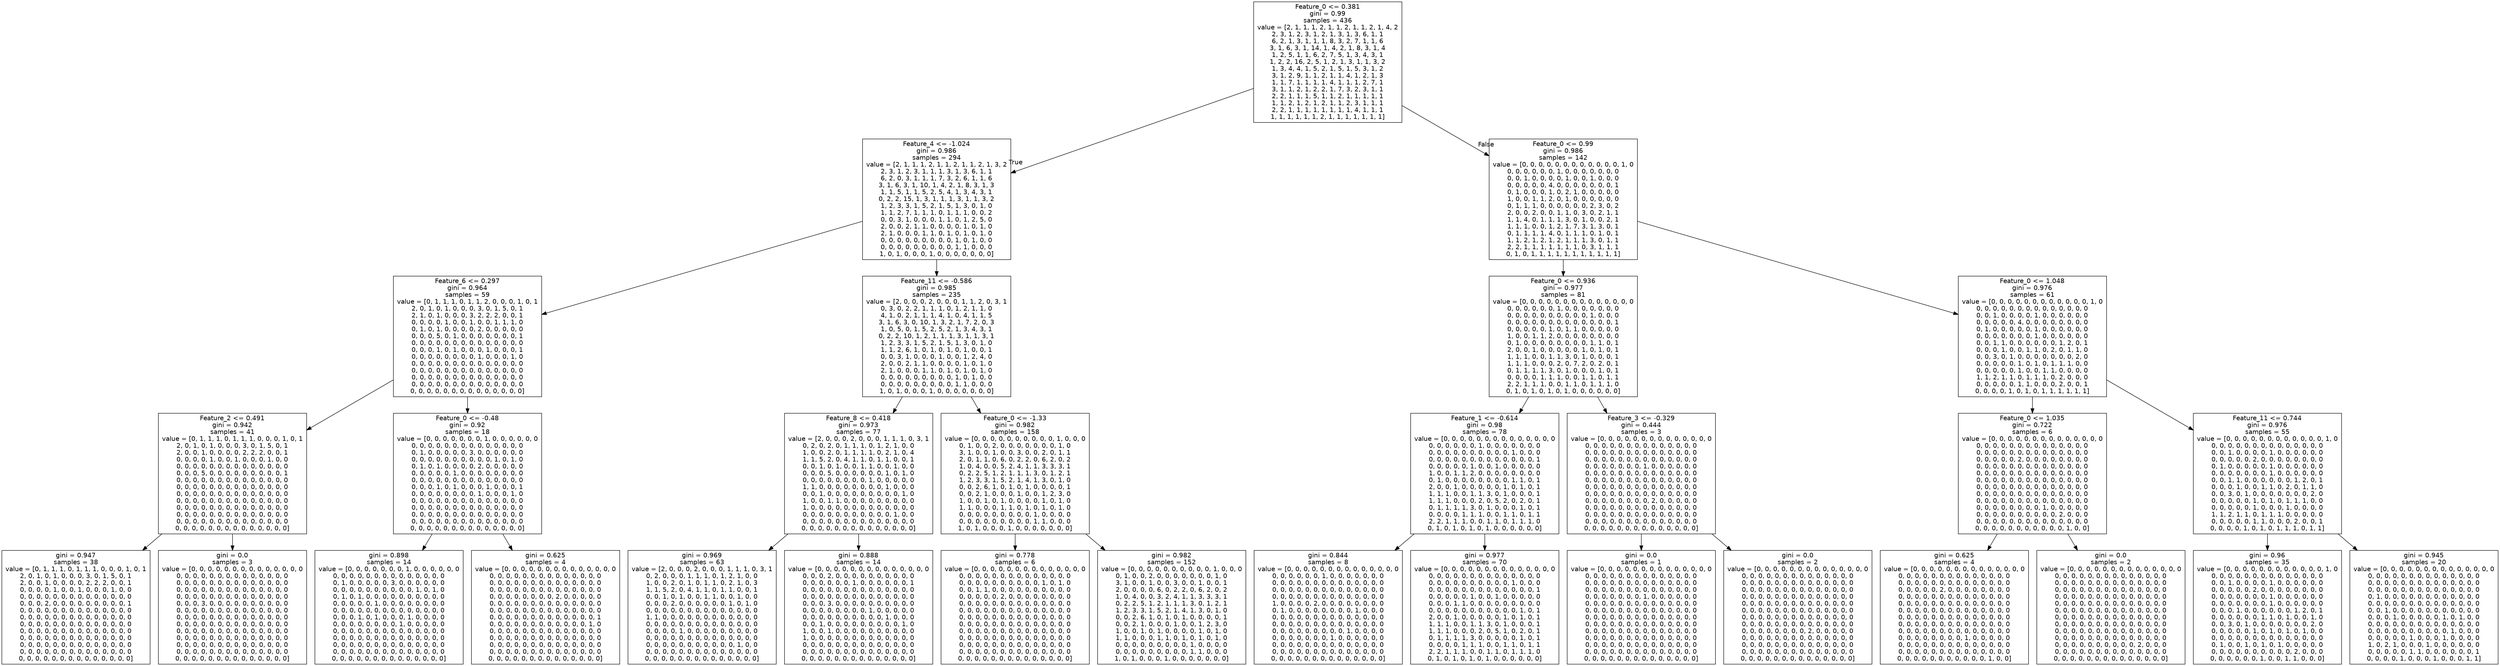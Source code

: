 digraph Tree {
node [shape=box, fontname="helvetica"] ;
edge [fontname="helvetica"] ;
0 [label="Feature_0 <= 0.381\ngini = 0.99\nsamples = 436\nvalue = [2, 1, 1, 1, 2, 1, 1, 2, 1, 1, 2, 1, 4, 2\n2, 3, 1, 2, 3, 1, 2, 1, 3, 1, 3, 6, 1, 1\n6, 2, 1, 3, 1, 1, 1, 8, 3, 2, 7, 1, 1, 6\n3, 1, 6, 3, 1, 14, 1, 4, 2, 1, 8, 3, 1, 4\n1, 2, 5, 1, 1, 6, 2, 7, 5, 1, 3, 4, 3, 1\n1, 2, 2, 16, 2, 5, 1, 2, 1, 3, 1, 1, 3, 2\n1, 3, 4, 4, 1, 5, 2, 1, 5, 1, 5, 3, 1, 2\n3, 1, 2, 9, 1, 1, 2, 1, 1, 4, 1, 2, 1, 3\n1, 1, 7, 1, 1, 1, 1, 4, 1, 1, 1, 2, 7, 1\n3, 1, 1, 2, 1, 2, 2, 1, 7, 3, 2, 3, 1, 1\n2, 2, 1, 1, 1, 5, 1, 1, 2, 1, 1, 1, 1, 1\n1, 1, 2, 1, 2, 1, 2, 1, 1, 2, 3, 1, 1, 1\n2, 2, 1, 1, 1, 1, 1, 1, 1, 1, 4, 1, 1, 1\n1, 1, 1, 1, 1, 1, 2, 1, 1, 1, 1, 1, 1, 1]"] ;
1 [label="Feature_4 <= -1.024\ngini = 0.986\nsamples = 294\nvalue = [2, 1, 1, 1, 2, 1, 1, 2, 1, 1, 2, 1, 3, 2\n2, 3, 1, 2, 3, 1, 1, 1, 3, 1, 3, 6, 1, 1\n6, 2, 0, 3, 1, 1, 1, 7, 3, 2, 6, 1, 1, 6\n3, 1, 6, 3, 1, 10, 1, 4, 2, 1, 8, 3, 1, 3\n1, 1, 5, 1, 1, 5, 2, 5, 4, 1, 3, 4, 3, 1\n0, 2, 2, 15, 1, 3, 1, 1, 1, 3, 1, 1, 3, 2\n1, 2, 3, 3, 1, 5, 2, 1, 5, 1, 3, 0, 1, 0\n1, 1, 2, 7, 1, 1, 1, 0, 1, 1, 1, 0, 0, 2\n0, 0, 3, 1, 0, 0, 0, 1, 1, 0, 1, 2, 5, 0\n2, 0, 0, 2, 1, 1, 0, 0, 0, 0, 1, 0, 1, 0\n2, 1, 0, 0, 0, 1, 1, 0, 1, 0, 1, 0, 1, 0\n0, 0, 0, 0, 0, 0, 0, 0, 0, 1, 0, 1, 0, 0\n0, 0, 0, 0, 0, 0, 0, 0, 0, 1, 1, 0, 0, 0\n1, 0, 1, 0, 0, 0, 1, 0, 0, 0, 0, 0, 0, 0]"] ;
0 -> 1 [labeldistance=2.5, labelangle=45, headlabel="True"] ;
2 [label="Feature_6 <= 0.297\ngini = 0.964\nsamples = 59\nvalue = [0, 1, 1, 1, 0, 1, 1, 2, 0, 0, 0, 1, 0, 1\n2, 0, 1, 0, 1, 0, 0, 0, 3, 0, 1, 5, 0, 1\n2, 1, 0, 1, 0, 0, 0, 3, 2, 2, 2, 0, 0, 1\n0, 0, 0, 0, 1, 0, 0, 1, 0, 0, 1, 1, 1, 0\n0, 1, 0, 1, 0, 0, 0, 0, 2, 0, 0, 0, 0, 0\n0, 0, 0, 5, 0, 1, 0, 0, 0, 0, 0, 0, 0, 1\n0, 0, 0, 0, 0, 0, 0, 0, 0, 0, 0, 0, 0, 0\n0, 0, 0, 1, 0, 1, 0, 0, 0, 1, 0, 0, 0, 1\n0, 0, 0, 0, 0, 0, 0, 0, 1, 0, 0, 0, 1, 0\n0, 0, 0, 0, 0, 0, 0, 0, 0, 0, 0, 0, 0, 0\n0, 0, 0, 0, 0, 0, 0, 0, 0, 0, 0, 0, 0, 0\n0, 0, 0, 0, 0, 0, 0, 0, 0, 0, 0, 0, 0, 0\n0, 0, 0, 0, 0, 0, 0, 0, 0, 0, 0, 0, 0, 0\n0, 0, 0, 0, 0, 0, 0, 0, 0, 0, 0, 0, 0, 0]"] ;
1 -> 2 ;
3 [label="Feature_2 <= 0.491\ngini = 0.942\nsamples = 41\nvalue = [0, 1, 1, 1, 0, 1, 1, 1, 0, 0, 0, 1, 0, 1\n2, 0, 1, 0, 1, 0, 0, 0, 3, 0, 1, 5, 0, 1\n2, 0, 0, 1, 0, 0, 0, 0, 2, 2, 2, 0, 0, 1\n0, 0, 0, 0, 1, 0, 0, 1, 0, 0, 0, 1, 0, 0\n0, 0, 0, 0, 0, 0, 0, 0, 0, 0, 0, 0, 0, 0\n0, 0, 0, 5, 0, 0, 0, 0, 0, 0, 0, 0, 0, 1\n0, 0, 0, 0, 0, 0, 0, 0, 0, 0, 0, 0, 0, 0\n0, 0, 0, 0, 0, 0, 0, 0, 0, 0, 0, 0, 0, 0\n0, 0, 0, 0, 0, 0, 0, 0, 0, 0, 0, 0, 0, 0\n0, 0, 0, 0, 0, 0, 0, 0, 0, 0, 0, 0, 0, 0\n0, 0, 0, 0, 0, 0, 0, 0, 0, 0, 0, 0, 0, 0\n0, 0, 0, 0, 0, 0, 0, 0, 0, 0, 0, 0, 0, 0\n0, 0, 0, 0, 0, 0, 0, 0, 0, 0, 0, 0, 0, 0\n0, 0, 0, 0, 0, 0, 0, 0, 0, 0, 0, 0, 0, 0]"] ;
2 -> 3 ;
4 [label="gini = 0.947\nsamples = 38\nvalue = [0, 1, 1, 1, 0, 1, 1, 1, 0, 0, 0, 1, 0, 1\n2, 0, 1, 0, 1, 0, 0, 0, 3, 0, 1, 5, 0, 1\n2, 0, 0, 1, 0, 0, 0, 0, 2, 2, 2, 0, 0, 1\n0, 0, 0, 0, 1, 0, 0, 1, 0, 0, 0, 1, 0, 0\n0, 0, 0, 0, 0, 0, 0, 0, 0, 0, 0, 0, 0, 0\n0, 0, 0, 2, 0, 0, 0, 0, 0, 0, 0, 0, 0, 1\n0, 0, 0, 0, 0, 0, 0, 0, 0, 0, 0, 0, 0, 0\n0, 0, 0, 0, 0, 0, 0, 0, 0, 0, 0, 0, 0, 0\n0, 0, 0, 0, 0, 0, 0, 0, 0, 0, 0, 0, 0, 0\n0, 0, 0, 0, 0, 0, 0, 0, 0, 0, 0, 0, 0, 0\n0, 0, 0, 0, 0, 0, 0, 0, 0, 0, 0, 0, 0, 0\n0, 0, 0, 0, 0, 0, 0, 0, 0, 0, 0, 0, 0, 0\n0, 0, 0, 0, 0, 0, 0, 0, 0, 0, 0, 0, 0, 0\n0, 0, 0, 0, 0, 0, 0, 0, 0, 0, 0, 0, 0, 0]"] ;
3 -> 4 ;
5 [label="gini = 0.0\nsamples = 3\nvalue = [0, 0, 0, 0, 0, 0, 0, 0, 0, 0, 0, 0, 0, 0\n0, 0, 0, 0, 0, 0, 0, 0, 0, 0, 0, 0, 0, 0\n0, 0, 0, 0, 0, 0, 0, 0, 0, 0, 0, 0, 0, 0\n0, 0, 0, 0, 0, 0, 0, 0, 0, 0, 0, 0, 0, 0\n0, 0, 0, 0, 0, 0, 0, 0, 0, 0, 0, 0, 0, 0\n0, 0, 0, 3, 0, 0, 0, 0, 0, 0, 0, 0, 0, 0\n0, 0, 0, 0, 0, 0, 0, 0, 0, 0, 0, 0, 0, 0\n0, 0, 0, 0, 0, 0, 0, 0, 0, 0, 0, 0, 0, 0\n0, 0, 0, 0, 0, 0, 0, 0, 0, 0, 0, 0, 0, 0\n0, 0, 0, 0, 0, 0, 0, 0, 0, 0, 0, 0, 0, 0\n0, 0, 0, 0, 0, 0, 0, 0, 0, 0, 0, 0, 0, 0\n0, 0, 0, 0, 0, 0, 0, 0, 0, 0, 0, 0, 0, 0\n0, 0, 0, 0, 0, 0, 0, 0, 0, 0, 0, 0, 0, 0\n0, 0, 0, 0, 0, 0, 0, 0, 0, 0, 0, 0, 0, 0]"] ;
3 -> 5 ;
6 [label="Feature_0 <= -0.48\ngini = 0.92\nsamples = 18\nvalue = [0, 0, 0, 0, 0, 0, 0, 1, 0, 0, 0, 0, 0, 0\n0, 0, 0, 0, 0, 0, 0, 0, 0, 0, 0, 0, 0, 0\n0, 1, 0, 0, 0, 0, 0, 3, 0, 0, 0, 0, 0, 0\n0, 0, 0, 0, 0, 0, 0, 0, 0, 0, 1, 0, 1, 0\n0, 1, 0, 1, 0, 0, 0, 0, 2, 0, 0, 0, 0, 0\n0, 0, 0, 0, 0, 1, 0, 0, 0, 0, 0, 0, 0, 0\n0, 0, 0, 0, 0, 0, 0, 0, 0, 0, 0, 0, 0, 0\n0, 0, 0, 1, 0, 1, 0, 0, 0, 1, 0, 0, 0, 1\n0, 0, 0, 0, 0, 0, 0, 0, 1, 0, 0, 0, 1, 0\n0, 0, 0, 0, 0, 0, 0, 0, 0, 0, 0, 0, 0, 0\n0, 0, 0, 0, 0, 0, 0, 0, 0, 0, 0, 0, 0, 0\n0, 0, 0, 0, 0, 0, 0, 0, 0, 0, 0, 0, 0, 0\n0, 0, 0, 0, 0, 0, 0, 0, 0, 0, 0, 0, 0, 0\n0, 0, 0, 0, 0, 0, 0, 0, 0, 0, 0, 0, 0, 0]"] ;
2 -> 6 ;
7 [label="gini = 0.898\nsamples = 14\nvalue = [0, 0, 0, 0, 0, 0, 0, 1, 0, 0, 0, 0, 0, 0\n0, 0, 0, 0, 0, 0, 0, 0, 0, 0, 0, 0, 0, 0\n0, 1, 0, 0, 0, 0, 0, 3, 0, 0, 0, 0, 0, 0\n0, 0, 0, 0, 0, 0, 0, 0, 0, 0, 1, 0, 1, 0\n0, 1, 0, 1, 0, 0, 0, 0, 0, 0, 0, 0, 0, 0\n0, 0, 0, 0, 0, 1, 0, 0, 0, 0, 0, 0, 0, 0\n0, 0, 0, 0, 0, 0, 0, 0, 0, 0, 0, 0, 0, 0\n0, 0, 0, 1, 0, 1, 0, 0, 0, 1, 0, 0, 0, 0\n0, 0, 0, 0, 0, 0, 0, 0, 1, 0, 0, 0, 0, 0\n0, 0, 0, 0, 0, 0, 0, 0, 0, 0, 0, 0, 0, 0\n0, 0, 0, 0, 0, 0, 0, 0, 0, 0, 0, 0, 0, 0\n0, 0, 0, 0, 0, 0, 0, 0, 0, 0, 0, 0, 0, 0\n0, 0, 0, 0, 0, 0, 0, 0, 0, 0, 0, 0, 0, 0\n0, 0, 0, 0, 0, 0, 0, 0, 0, 0, 0, 0, 0, 0]"] ;
6 -> 7 ;
8 [label="gini = 0.625\nsamples = 4\nvalue = [0, 0, 0, 0, 0, 0, 0, 0, 0, 0, 0, 0, 0, 0\n0, 0, 0, 0, 0, 0, 0, 0, 0, 0, 0, 0, 0, 0\n0, 0, 0, 0, 0, 0, 0, 0, 0, 0, 0, 0, 0, 0\n0, 0, 0, 0, 0, 0, 0, 0, 0, 0, 0, 0, 0, 0\n0, 0, 0, 0, 0, 0, 0, 0, 2, 0, 0, 0, 0, 0\n0, 0, 0, 0, 0, 0, 0, 0, 0, 0, 0, 0, 0, 0\n0, 0, 0, 0, 0, 0, 0, 0, 0, 0, 0, 0, 0, 0\n0, 0, 0, 0, 0, 0, 0, 0, 0, 0, 0, 0, 0, 1\n0, 0, 0, 0, 0, 0, 0, 0, 0, 0, 0, 0, 1, 0\n0, 0, 0, 0, 0, 0, 0, 0, 0, 0, 0, 0, 0, 0\n0, 0, 0, 0, 0, 0, 0, 0, 0, 0, 0, 0, 0, 0\n0, 0, 0, 0, 0, 0, 0, 0, 0, 0, 0, 0, 0, 0\n0, 0, 0, 0, 0, 0, 0, 0, 0, 0, 0, 0, 0, 0\n0, 0, 0, 0, 0, 0, 0, 0, 0, 0, 0, 0, 0, 0]"] ;
6 -> 8 ;
9 [label="Feature_11 <= -0.586\ngini = 0.985\nsamples = 235\nvalue = [2, 0, 0, 0, 2, 0, 0, 0, 1, 1, 2, 0, 3, 1\n0, 3, 0, 2, 2, 1, 1, 1, 0, 1, 2, 1, 1, 0\n4, 1, 0, 2, 1, 1, 1, 4, 1, 0, 4, 1, 1, 5\n3, 1, 6, 3, 0, 10, 1, 3, 2, 1, 7, 2, 0, 3\n1, 0, 5, 0, 1, 5, 2, 5, 2, 1, 3, 4, 3, 1\n0, 2, 2, 10, 1, 2, 1, 1, 1, 3, 1, 1, 3, 1\n1, 2, 3, 3, 1, 5, 2, 1, 5, 1, 3, 0, 1, 0\n1, 1, 2, 6, 1, 0, 1, 0, 1, 0, 1, 0, 0, 1\n0, 0, 3, 1, 0, 0, 0, 1, 0, 0, 1, 2, 4, 0\n2, 0, 0, 2, 1, 1, 0, 0, 0, 0, 1, 0, 1, 0\n2, 1, 0, 0, 0, 1, 1, 0, 1, 0, 1, 0, 1, 0\n0, 0, 0, 0, 0, 0, 0, 0, 0, 1, 0, 1, 0, 0\n0, 0, 0, 0, 0, 0, 0, 0, 0, 1, 1, 0, 0, 0\n1, 0, 1, 0, 0, 0, 1, 0, 0, 0, 0, 0, 0, 0]"] ;
1 -> 9 ;
10 [label="Feature_8 <= 0.418\ngini = 0.973\nsamples = 77\nvalue = [2, 0, 0, 0, 2, 0, 0, 0, 1, 1, 1, 0, 3, 1\n0, 2, 0, 2, 0, 1, 1, 1, 0, 1, 2, 1, 0, 0\n1, 0, 0, 2, 0, 1, 1, 1, 1, 0, 2, 1, 0, 4\n1, 1, 5, 2, 0, 4, 1, 1, 0, 1, 1, 0, 0, 1\n0, 0, 1, 0, 1, 0, 0, 1, 1, 0, 0, 1, 0, 0\n0, 0, 0, 5, 0, 0, 0, 0, 0, 0, 1, 0, 1, 0\n0, 0, 0, 0, 0, 0, 0, 0, 1, 0, 0, 0, 0, 0\n1, 1, 0, 0, 0, 0, 0, 0, 0, 0, 1, 0, 0, 0\n0, 0, 1, 0, 0, 0, 0, 0, 0, 0, 0, 0, 1, 0\n1, 0, 0, 1, 1, 0, 0, 0, 0, 0, 0, 0, 0, 0\n1, 0, 0, 0, 0, 0, 0, 0, 0, 0, 0, 0, 0, 0\n0, 0, 0, 0, 0, 0, 0, 0, 0, 0, 0, 1, 0, 0\n0, 0, 0, 0, 0, 0, 0, 0, 0, 0, 0, 0, 0, 0\n0, 0, 0, 0, 0, 0, 0, 0, 0, 0, 0, 0, 0, 0]"] ;
9 -> 10 ;
11 [label="gini = 0.969\nsamples = 63\nvalue = [2, 0, 0, 0, 2, 0, 0, 0, 1, 1, 1, 0, 3, 1\n0, 2, 0, 0, 0, 1, 1, 1, 0, 1, 2, 1, 0, 0\n1, 0, 0, 2, 0, 1, 0, 1, 1, 0, 2, 1, 0, 3\n1, 1, 5, 2, 0, 4, 1, 1, 0, 1, 1, 0, 0, 1\n0, 0, 1, 0, 1, 0, 0, 1, 1, 0, 0, 1, 0, 0\n0, 0, 0, 2, 0, 0, 0, 0, 0, 0, 1, 0, 1, 0\n0, 0, 0, 0, 0, 0, 0, 0, 0, 0, 0, 0, 0, 0\n1, 1, 0, 0, 0, 0, 0, 0, 0, 0, 0, 0, 0, 0\n0, 0, 0, 0, 0, 0, 0, 0, 0, 0, 0, 0, 0, 0\n0, 0, 0, 0, 1, 0, 0, 0, 0, 0, 0, 0, 0, 0\n0, 0, 0, 0, 0, 0, 0, 0, 0, 0, 0, 0, 0, 0\n0, 0, 0, 0, 0, 0, 0, 0, 0, 0, 0, 1, 0, 0\n0, 0, 0, 0, 0, 0, 0, 0, 0, 0, 0, 0, 0, 0\n0, 0, 0, 0, 0, 0, 0, 0, 0, 0, 0, 0, 0, 0]"] ;
10 -> 11 ;
12 [label="gini = 0.888\nsamples = 14\nvalue = [0, 0, 0, 0, 0, 0, 0, 0, 0, 0, 0, 0, 0, 0\n0, 0, 0, 2, 0, 0, 0, 0, 0, 0, 0, 0, 0, 0\n0, 0, 0, 0, 0, 0, 1, 0, 0, 0, 0, 0, 0, 1\n0, 0, 0, 0, 0, 0, 0, 0, 0, 0, 0, 0, 0, 0\n0, 0, 0, 0, 0, 0, 0, 0, 0, 0, 0, 0, 0, 0\n0, 0, 0, 3, 0, 0, 0, 0, 0, 0, 0, 0, 0, 0\n0, 0, 0, 0, 0, 0, 0, 0, 1, 0, 0, 0, 0, 0\n0, 0, 0, 0, 0, 0, 0, 0, 0, 0, 1, 0, 0, 0\n0, 0, 1, 0, 0, 0, 0, 0, 0, 0, 0, 0, 1, 0\n1, 0, 0, 1, 0, 0, 0, 0, 0, 0, 0, 0, 0, 0\n1, 0, 0, 0, 0, 0, 0, 0, 0, 0, 0, 0, 0, 0\n0, 0, 0, 0, 0, 0, 0, 0, 0, 0, 0, 0, 0, 0\n0, 0, 0, 0, 0, 0, 0, 0, 0, 0, 0, 0, 0, 0\n0, 0, 0, 0, 0, 0, 0, 0, 0, 0, 0, 0, 0, 0]"] ;
10 -> 12 ;
13 [label="Feature_0 <= -1.33\ngini = 0.982\nsamples = 158\nvalue = [0, 0, 0, 0, 0, 0, 0, 0, 0, 0, 1, 0, 0, 0\n0, 1, 0, 0, 2, 0, 0, 0, 0, 0, 0, 0, 1, 0\n3, 1, 0, 0, 1, 0, 0, 3, 0, 0, 2, 0, 1, 1\n2, 0, 1, 1, 0, 6, 0, 2, 2, 0, 6, 2, 0, 2\n1, 0, 4, 0, 0, 5, 2, 4, 1, 1, 3, 3, 3, 1\n0, 2, 2, 5, 1, 2, 1, 1, 1, 3, 0, 1, 2, 1\n1, 2, 3, 3, 1, 5, 2, 1, 4, 1, 3, 0, 1, 0\n0, 0, 2, 6, 1, 0, 1, 0, 1, 0, 0, 0, 0, 1\n0, 0, 2, 1, 0, 0, 0, 1, 0, 0, 1, 2, 3, 0\n1, 0, 0, 1, 0, 1, 0, 0, 0, 0, 1, 0, 1, 0\n1, 1, 0, 0, 0, 1, 1, 0, 1, 0, 1, 0, 1, 0\n0, 0, 0, 0, 0, 0, 0, 0, 0, 1, 0, 0, 0, 0\n0, 0, 0, 0, 0, 0, 0, 0, 0, 1, 1, 0, 0, 0\n1, 0, 1, 0, 0, 0, 1, 0, 0, 0, 0, 0, 0, 0]"] ;
9 -> 13 ;
14 [label="gini = 0.778\nsamples = 6\nvalue = [0, 0, 0, 0, 0, 0, 0, 0, 0, 0, 0, 0, 0, 0\n0, 0, 0, 0, 0, 0, 0, 0, 0, 0, 0, 0, 0, 0\n0, 0, 0, 0, 0, 0, 0, 0, 0, 0, 1, 0, 1, 0\n0, 0, 1, 1, 0, 0, 0, 0, 0, 0, 0, 0, 0, 0\n0, 0, 0, 0, 0, 2, 0, 0, 0, 0, 0, 0, 0, 0\n0, 0, 0, 0, 0, 0, 0, 0, 0, 0, 0, 0, 0, 0\n0, 0, 0, 0, 0, 0, 0, 0, 0, 0, 0, 0, 0, 0\n0, 0, 0, 0, 0, 0, 0, 0, 0, 0, 0, 0, 0, 0\n0, 0, 0, 0, 0, 0, 0, 0, 0, 0, 0, 0, 0, 0\n0, 0, 0, 0, 0, 0, 0, 0, 0, 0, 0, 0, 0, 0\n0, 0, 0, 0, 0, 0, 0, 0, 0, 0, 0, 0, 0, 0\n0, 0, 0, 0, 0, 0, 0, 0, 0, 0, 0, 0, 0, 0\n0, 0, 0, 0, 0, 0, 0, 0, 0, 0, 0, 0, 0, 0\n0, 0, 0, 0, 0, 0, 0, 0, 0, 0, 0, 0, 0, 0]"] ;
13 -> 14 ;
15 [label="gini = 0.982\nsamples = 152\nvalue = [0, 0, 0, 0, 0, 0, 0, 0, 0, 0, 1, 0, 0, 0\n0, 1, 0, 0, 2, 0, 0, 0, 0, 0, 0, 0, 1, 0\n3, 1, 0, 0, 1, 0, 0, 3, 0, 0, 1, 0, 0, 1\n2, 0, 0, 0, 0, 6, 0, 2, 2, 0, 6, 2, 0, 2\n1, 0, 4, 0, 0, 3, 2, 4, 1, 1, 3, 3, 3, 1\n0, 2, 2, 5, 1, 2, 1, 1, 1, 3, 0, 1, 2, 1\n1, 2, 3, 3, 1, 5, 2, 1, 4, 1, 3, 0, 1, 0\n0, 0, 2, 6, 1, 0, 1, 0, 1, 0, 0, 0, 0, 1\n0, 0, 2, 1, 0, 0, 0, 1, 0, 0, 1, 2, 3, 0\n1, 0, 0, 1, 0, 1, 0, 0, 0, 0, 1, 0, 1, 0\n1, 1, 0, 0, 0, 1, 1, 0, 1, 0, 1, 0, 1, 0\n0, 0, 0, 0, 0, 0, 0, 0, 0, 1, 0, 0, 0, 0\n0, 0, 0, 0, 0, 0, 0, 0, 0, 1, 1, 0, 0, 0\n1, 0, 1, 0, 0, 0, 1, 0, 0, 0, 0, 0, 0, 0]"] ;
13 -> 15 ;
16 [label="Feature_0 <= 0.99\ngini = 0.986\nsamples = 142\nvalue = [0, 0, 0, 0, 0, 0, 0, 0, 0, 0, 0, 0, 1, 0\n0, 0, 0, 0, 0, 0, 1, 0, 0, 0, 0, 0, 0, 0\n0, 0, 1, 0, 0, 0, 0, 1, 0, 0, 1, 0, 0, 0\n0, 0, 0, 0, 0, 4, 0, 0, 0, 0, 0, 0, 0, 1\n0, 1, 0, 0, 0, 1, 0, 2, 1, 0, 0, 0, 0, 0\n1, 0, 0, 1, 1, 2, 0, 1, 0, 0, 0, 0, 0, 0\n0, 1, 1, 1, 0, 0, 0, 0, 0, 0, 2, 3, 0, 2\n2, 0, 0, 2, 0, 0, 1, 1, 0, 3, 0, 2, 1, 1\n1, 1, 4, 0, 1, 1, 1, 3, 0, 1, 0, 0, 2, 1\n1, 1, 1, 0, 0, 1, 2, 1, 7, 3, 1, 3, 0, 1\n0, 1, 1, 1, 1, 4, 0, 1, 1, 1, 0, 1, 0, 1\n1, 1, 2, 1, 2, 1, 2, 1, 1, 1, 3, 0, 1, 1\n2, 2, 1, 1, 1, 1, 1, 1, 1, 0, 3, 1, 1, 1\n0, 1, 0, 1, 1, 1, 1, 1, 1, 1, 1, 1, 1, 1]"] ;
0 -> 16 [labeldistance=2.5, labelangle=-45, headlabel="False"] ;
17 [label="Feature_0 <= 0.936\ngini = 0.977\nsamples = 81\nvalue = [0, 0, 0, 0, 0, 0, 0, 0, 0, 0, 0, 0, 0, 0\n0, 0, 0, 0, 0, 0, 1, 0, 0, 0, 0, 0, 0, 0\n0, 0, 0, 0, 0, 0, 0, 0, 0, 0, 1, 0, 0, 0\n0, 0, 0, 0, 0, 0, 0, 0, 0, 0, 0, 0, 0, 1\n0, 0, 0, 0, 0, 1, 0, 1, 1, 0, 0, 0, 0, 0\n1, 0, 0, 1, 1, 2, 0, 0, 0, 0, 0, 0, 0, 0\n0, 1, 0, 0, 0, 0, 0, 0, 0, 0, 1, 1, 0, 1\n2, 0, 0, 1, 0, 0, 0, 0, 0, 1, 0, 1, 0, 1\n1, 1, 1, 0, 0, 1, 1, 3, 0, 1, 0, 0, 0, 1\n1, 1, 1, 0, 0, 0, 2, 0, 7, 2, 0, 2, 0, 1\n0, 1, 1, 1, 1, 3, 0, 1, 0, 0, 0, 1, 0, 1\n0, 0, 0, 0, 1, 1, 1, 0, 0, 1, 1, 0, 1, 1\n2, 2, 1, 1, 1, 0, 0, 1, 1, 0, 1, 1, 1, 0\n0, 1, 0, 1, 0, 1, 0, 1, 0, 0, 0, 0, 0, 0]"] ;
16 -> 17 ;
18 [label="Feature_1 <= -0.614\ngini = 0.98\nsamples = 78\nvalue = [0, 0, 0, 0, 0, 0, 0, 0, 0, 0, 0, 0, 0, 0\n0, 0, 0, 0, 0, 0, 1, 0, 0, 0, 0, 0, 0, 0\n0, 0, 0, 0, 0, 0, 0, 0, 0, 0, 1, 0, 0, 0\n0, 0, 0, 0, 0, 0, 0, 0, 0, 0, 0, 0, 0, 1\n0, 0, 0, 0, 0, 1, 0, 0, 1, 0, 0, 0, 0, 0\n1, 0, 0, 1, 1, 2, 0, 0, 0, 0, 0, 0, 0, 0\n0, 1, 0, 0, 0, 0, 0, 0, 0, 0, 1, 1, 0, 1\n2, 0, 0, 1, 0, 0, 0, 0, 0, 1, 0, 1, 0, 1\n1, 1, 1, 0, 0, 1, 1, 3, 0, 1, 0, 0, 0, 1\n1, 1, 1, 0, 0, 0, 2, 0, 5, 2, 0, 2, 0, 1\n0, 1, 1, 1, 1, 3, 0, 1, 0, 0, 0, 1, 0, 1\n0, 0, 0, 0, 1, 1, 1, 0, 0, 1, 1, 0, 1, 1\n2, 2, 1, 1, 1, 0, 0, 1, 1, 0, 1, 1, 1, 0\n0, 1, 0, 1, 0, 1, 0, 1, 0, 0, 0, 0, 0, 0]"] ;
17 -> 18 ;
19 [label="gini = 0.844\nsamples = 8\nvalue = [0, 0, 0, 0, 0, 0, 0, 0, 0, 0, 0, 0, 0, 0\n0, 0, 0, 0, 0, 0, 1, 0, 0, 0, 0, 0, 0, 0\n0, 0, 0, 0, 0, 0, 0, 0, 0, 0, 0, 0, 0, 0\n0, 0, 0, 0, 0, 0, 0, 0, 0, 0, 0, 0, 0, 0\n0, 0, 0, 0, 0, 0, 0, 0, 0, 0, 0, 0, 0, 0\n1, 0, 0, 0, 0, 2, 0, 0, 0, 0, 0, 0, 0, 0\n0, 1, 0, 0, 0, 0, 0, 0, 0, 0, 1, 0, 0, 0\n0, 0, 0, 0, 0, 0, 0, 0, 0, 0, 0, 0, 0, 0\n0, 0, 0, 0, 0, 0, 0, 0, 0, 0, 0, 0, 0, 0\n0, 0, 0, 0, 0, 0, 0, 0, 0, 1, 0, 0, 0, 0\n0, 0, 0, 0, 0, 0, 0, 1, 0, 0, 0, 0, 0, 0\n0, 0, 0, 0, 0, 0, 0, 0, 0, 0, 0, 0, 0, 0\n0, 0, 0, 0, 0, 0, 0, 0, 0, 0, 0, 0, 0, 0\n0, 0, 0, 0, 0, 0, 0, 0, 0, 0, 0, 0, 0, 0]"] ;
18 -> 19 ;
20 [label="gini = 0.977\nsamples = 70\nvalue = [0, 0, 0, 0, 0, 0, 0, 0, 0, 0, 0, 0, 0, 0\n0, 0, 0, 0, 0, 0, 0, 0, 0, 0, 0, 0, 0, 0\n0, 0, 0, 0, 0, 0, 0, 0, 0, 0, 1, 0, 0, 0\n0, 0, 0, 0, 0, 0, 0, 0, 0, 0, 0, 0, 0, 1\n0, 0, 0, 0, 0, 1, 0, 0, 1, 0, 0, 0, 0, 0\n0, 0, 0, 1, 1, 0, 0, 0, 0, 0, 0, 0, 0, 0\n0, 0, 0, 0, 0, 0, 0, 0, 0, 0, 0, 1, 0, 1\n2, 0, 0, 1, 0, 0, 0, 0, 0, 1, 0, 1, 0, 1\n1, 1, 1, 0, 0, 1, 1, 3, 0, 1, 0, 0, 0, 1\n1, 1, 1, 0, 0, 0, 2, 0, 5, 1, 0, 2, 0, 1\n0, 1, 1, 1, 1, 3, 0, 0, 0, 0, 0, 1, 0, 1\n0, 0, 0, 0, 1, 1, 1, 0, 0, 1, 1, 0, 1, 1\n2, 2, 1, 1, 1, 0, 0, 1, 1, 0, 1, 1, 1, 0\n0, 1, 0, 1, 0, 1, 0, 1, 0, 0, 0, 0, 0, 0]"] ;
18 -> 20 ;
21 [label="Feature_3 <= -0.329\ngini = 0.444\nsamples = 3\nvalue = [0, 0, 0, 0, 0, 0, 0, 0, 0, 0, 0, 0, 0, 0\n0, 0, 0, 0, 0, 0, 0, 0, 0, 0, 0, 0, 0, 0\n0, 0, 0, 0, 0, 0, 0, 0, 0, 0, 0, 0, 0, 0\n0, 0, 0, 0, 0, 0, 0, 0, 0, 0, 0, 0, 0, 0\n0, 0, 0, 0, 0, 0, 0, 1, 0, 0, 0, 0, 0, 0\n0, 0, 0, 0, 0, 0, 0, 0, 0, 0, 0, 0, 0, 0\n0, 0, 0, 0, 0, 0, 0, 0, 0, 0, 0, 0, 0, 0\n0, 0, 0, 0, 0, 0, 0, 0, 0, 0, 0, 0, 0, 0\n0, 0, 0, 0, 0, 0, 0, 0, 0, 0, 0, 0, 0, 0\n0, 0, 0, 0, 0, 0, 0, 0, 2, 0, 0, 0, 0, 0\n0, 0, 0, 0, 0, 0, 0, 0, 0, 0, 0, 0, 0, 0\n0, 0, 0, 0, 0, 0, 0, 0, 0, 0, 0, 0, 0, 0\n0, 0, 0, 0, 0, 0, 0, 0, 0, 0, 0, 0, 0, 0\n0, 0, 0, 0, 0, 0, 0, 0, 0, 0, 0, 0, 0, 0]"] ;
17 -> 21 ;
22 [label="gini = 0.0\nsamples = 1\nvalue = [0, 0, 0, 0, 0, 0, 0, 0, 0, 0, 0, 0, 0, 0\n0, 0, 0, 0, 0, 0, 0, 0, 0, 0, 0, 0, 0, 0\n0, 0, 0, 0, 0, 0, 0, 0, 0, 0, 0, 0, 0, 0\n0, 0, 0, 0, 0, 0, 0, 0, 0, 0, 0, 0, 0, 0\n0, 0, 0, 0, 0, 0, 0, 1, 0, 0, 0, 0, 0, 0\n0, 0, 0, 0, 0, 0, 0, 0, 0, 0, 0, 0, 0, 0\n0, 0, 0, 0, 0, 0, 0, 0, 0, 0, 0, 0, 0, 0\n0, 0, 0, 0, 0, 0, 0, 0, 0, 0, 0, 0, 0, 0\n0, 0, 0, 0, 0, 0, 0, 0, 0, 0, 0, 0, 0, 0\n0, 0, 0, 0, 0, 0, 0, 0, 0, 0, 0, 0, 0, 0\n0, 0, 0, 0, 0, 0, 0, 0, 0, 0, 0, 0, 0, 0\n0, 0, 0, 0, 0, 0, 0, 0, 0, 0, 0, 0, 0, 0\n0, 0, 0, 0, 0, 0, 0, 0, 0, 0, 0, 0, 0, 0\n0, 0, 0, 0, 0, 0, 0, 0, 0, 0, 0, 0, 0, 0]"] ;
21 -> 22 ;
23 [label="gini = 0.0\nsamples = 2\nvalue = [0, 0, 0, 0, 0, 0, 0, 0, 0, 0, 0, 0, 0, 0\n0, 0, 0, 0, 0, 0, 0, 0, 0, 0, 0, 0, 0, 0\n0, 0, 0, 0, 0, 0, 0, 0, 0, 0, 0, 0, 0, 0\n0, 0, 0, 0, 0, 0, 0, 0, 0, 0, 0, 0, 0, 0\n0, 0, 0, 0, 0, 0, 0, 0, 0, 0, 0, 0, 0, 0\n0, 0, 0, 0, 0, 0, 0, 0, 0, 0, 0, 0, 0, 0\n0, 0, 0, 0, 0, 0, 0, 0, 0, 0, 0, 0, 0, 0\n0, 0, 0, 0, 0, 0, 0, 0, 0, 0, 0, 0, 0, 0\n0, 0, 0, 0, 0, 0, 0, 0, 0, 0, 0, 0, 0, 0\n0, 0, 0, 0, 0, 0, 0, 0, 2, 0, 0, 0, 0, 0\n0, 0, 0, 0, 0, 0, 0, 0, 0, 0, 0, 0, 0, 0\n0, 0, 0, 0, 0, 0, 0, 0, 0, 0, 0, 0, 0, 0\n0, 0, 0, 0, 0, 0, 0, 0, 0, 0, 0, 0, 0, 0\n0, 0, 0, 0, 0, 0, 0, 0, 0, 0, 0, 0, 0, 0]"] ;
21 -> 23 ;
24 [label="Feature_0 <= 1.048\ngini = 0.976\nsamples = 61\nvalue = [0, 0, 0, 0, 0, 0, 0, 0, 0, 0, 0, 0, 1, 0\n0, 0, 0, 0, 0, 0, 0, 0, 0, 0, 0, 0, 0, 0\n0, 0, 1, 0, 0, 0, 0, 1, 0, 0, 0, 0, 0, 0\n0, 0, 0, 0, 0, 4, 0, 0, 0, 0, 0, 0, 0, 0\n0, 1, 0, 0, 0, 0, 0, 1, 0, 0, 0, 0, 0, 0\n0, 0, 0, 0, 0, 0, 0, 1, 0, 0, 0, 0, 0, 0\n0, 0, 1, 1, 0, 0, 0, 0, 0, 0, 1, 2, 0, 1\n0, 0, 0, 1, 0, 0, 1, 1, 0, 2, 0, 1, 1, 0\n0, 0, 3, 0, 1, 0, 0, 0, 0, 0, 0, 0, 2, 0\n0, 0, 0, 0, 0, 1, 0, 1, 0, 1, 1, 1, 0, 0\n0, 0, 0, 0, 0, 1, 0, 0, 1, 1, 0, 0, 0, 0\n1, 1, 2, 1, 1, 0, 1, 1, 1, 0, 2, 0, 0, 0\n0, 0, 0, 0, 0, 1, 1, 0, 0, 0, 2, 0, 0, 1\n0, 0, 0, 0, 1, 0, 1, 0, 1, 1, 1, 1, 1, 1]"] ;
16 -> 24 ;
25 [label="Feature_0 <= 1.035\ngini = 0.722\nsamples = 6\nvalue = [0, 0, 0, 0, 0, 0, 0, 0, 0, 0, 0, 0, 0, 0\n0, 0, 0, 0, 0, 0, 0, 0, 0, 0, 0, 0, 0, 0\n0, 0, 0, 0, 0, 0, 0, 0, 0, 0, 0, 0, 0, 0\n0, 0, 0, 0, 0, 2, 0, 0, 0, 0, 0, 0, 0, 0\n0, 0, 0, 0, 0, 0, 0, 0, 0, 0, 0, 0, 0, 0\n0, 0, 0, 0, 0, 0, 0, 0, 0, 0, 0, 0, 0, 0\n0, 0, 0, 0, 0, 0, 0, 0, 0, 0, 0, 0, 0, 0\n0, 0, 0, 0, 0, 0, 0, 0, 0, 0, 0, 0, 0, 0\n0, 0, 0, 0, 0, 0, 0, 0, 0, 0, 0, 0, 0, 0\n0, 0, 0, 0, 0, 0, 0, 0, 0, 0, 0, 0, 0, 0\n0, 0, 0, 0, 0, 0, 0, 0, 1, 0, 0, 0, 0, 0\n0, 0, 0, 0, 0, 0, 0, 0, 0, 0, 2, 0, 0, 0\n0, 0, 0, 0, 0, 0, 0, 0, 0, 0, 0, 0, 0, 0\n0, 0, 0, 0, 0, 0, 0, 0, 0, 0, 0, 1, 0, 0]"] ;
24 -> 25 ;
26 [label="gini = 0.625\nsamples = 4\nvalue = [0, 0, 0, 0, 0, 0, 0, 0, 0, 0, 0, 0, 0, 0\n0, 0, 0, 0, 0, 0, 0, 0, 0, 0, 0, 0, 0, 0\n0, 0, 0, 0, 0, 0, 0, 0, 0, 0, 0, 0, 0, 0\n0, 0, 0, 0, 0, 2, 0, 0, 0, 0, 0, 0, 0, 0\n0, 0, 0, 0, 0, 0, 0, 0, 0, 0, 0, 0, 0, 0\n0, 0, 0, 0, 0, 0, 0, 0, 0, 0, 0, 0, 0, 0\n0, 0, 0, 0, 0, 0, 0, 0, 0, 0, 0, 0, 0, 0\n0, 0, 0, 0, 0, 0, 0, 0, 0, 0, 0, 0, 0, 0\n0, 0, 0, 0, 0, 0, 0, 0, 0, 0, 0, 0, 0, 0\n0, 0, 0, 0, 0, 0, 0, 0, 0, 0, 0, 0, 0, 0\n0, 0, 0, 0, 0, 0, 0, 0, 1, 0, 0, 0, 0, 0\n0, 0, 0, 0, 0, 0, 0, 0, 0, 0, 0, 0, 0, 0\n0, 0, 0, 0, 0, 0, 0, 0, 0, 0, 0, 0, 0, 0\n0, 0, 0, 0, 0, 0, 0, 0, 0, 0, 0, 1, 0, 0]"] ;
25 -> 26 ;
27 [label="gini = 0.0\nsamples = 2\nvalue = [0, 0, 0, 0, 0, 0, 0, 0, 0, 0, 0, 0, 0, 0\n0, 0, 0, 0, 0, 0, 0, 0, 0, 0, 0, 0, 0, 0\n0, 0, 0, 0, 0, 0, 0, 0, 0, 0, 0, 0, 0, 0\n0, 0, 0, 0, 0, 0, 0, 0, 0, 0, 0, 0, 0, 0\n0, 0, 0, 0, 0, 0, 0, 0, 0, 0, 0, 0, 0, 0\n0, 0, 0, 0, 0, 0, 0, 0, 0, 0, 0, 0, 0, 0\n0, 0, 0, 0, 0, 0, 0, 0, 0, 0, 0, 0, 0, 0\n0, 0, 0, 0, 0, 0, 0, 0, 0, 0, 0, 0, 0, 0\n0, 0, 0, 0, 0, 0, 0, 0, 0, 0, 0, 0, 0, 0\n0, 0, 0, 0, 0, 0, 0, 0, 0, 0, 0, 0, 0, 0\n0, 0, 0, 0, 0, 0, 0, 0, 0, 0, 0, 0, 0, 0\n0, 0, 0, 0, 0, 0, 0, 0, 0, 0, 2, 0, 0, 0\n0, 0, 0, 0, 0, 0, 0, 0, 0, 0, 0, 0, 0, 0\n0, 0, 0, 0, 0, 0, 0, 0, 0, 0, 0, 0, 0, 0]"] ;
25 -> 27 ;
28 [label="Feature_11 <= 0.744\ngini = 0.976\nsamples = 55\nvalue = [0, 0, 0, 0, 0, 0, 0, 0, 0, 0, 0, 0, 1, 0\n0, 0, 0, 0, 0, 0, 0, 0, 0, 0, 0, 0, 0, 0\n0, 0, 1, 0, 0, 0, 0, 1, 0, 0, 0, 0, 0, 0\n0, 0, 0, 0, 0, 2, 0, 0, 0, 0, 0, 0, 0, 0\n0, 1, 0, 0, 0, 0, 0, 1, 0, 0, 0, 0, 0, 0\n0, 0, 0, 0, 0, 0, 0, 1, 0, 0, 0, 0, 0, 0\n0, 0, 1, 1, 0, 0, 0, 0, 0, 0, 1, 2, 0, 1\n0, 0, 0, 1, 0, 0, 1, 1, 0, 2, 0, 1, 1, 0\n0, 0, 3, 0, 1, 0, 0, 0, 0, 0, 0, 0, 2, 0\n0, 0, 0, 0, 0, 1, 0, 1, 0, 1, 1, 1, 0, 0\n0, 0, 0, 0, 0, 1, 0, 0, 0, 1, 0, 0, 0, 0\n1, 1, 2, 1, 1, 0, 1, 1, 1, 0, 0, 0, 0, 0\n0, 0, 0, 0, 0, 1, 1, 0, 0, 0, 2, 0, 0, 1\n0, 0, 0, 0, 1, 0, 1, 0, 1, 1, 1, 0, 1, 1]"] ;
24 -> 28 ;
29 [label="gini = 0.96\nsamples = 35\nvalue = [0, 0, 0, 0, 0, 0, 0, 0, 0, 0, 0, 0, 1, 0\n0, 0, 0, 0, 0, 0, 0, 0, 0, 0, 0, 0, 0, 0\n0, 0, 1, 0, 0, 0, 0, 1, 0, 0, 0, 0, 0, 0\n0, 0, 0, 0, 0, 2, 0, 0, 0, 0, 0, 0, 0, 0\n0, 0, 0, 0, 0, 0, 0, 1, 0, 0, 0, 0, 0, 0\n0, 0, 0, 0, 0, 0, 0, 1, 0, 0, 0, 0, 0, 0\n0, 0, 0, 1, 0, 0, 0, 0, 0, 0, 1, 2, 0, 1\n0, 0, 0, 0, 0, 0, 1, 1, 0, 1, 0, 0, 1, 0\n0, 0, 3, 0, 1, 0, 0, 0, 0, 0, 0, 0, 2, 0\n0, 0, 0, 0, 0, 1, 0, 1, 0, 1, 0, 1, 0, 0\n0, 0, 0, 0, 0, 0, 0, 0, 0, 0, 0, 0, 0, 0\n0, 1, 0, 0, 1, 0, 1, 0, 1, 0, 0, 0, 0, 0\n0, 0, 0, 0, 0, 0, 0, 0, 0, 0, 2, 0, 0, 0\n0, 0, 0, 0, 0, 0, 1, 0, 0, 1, 1, 0, 0, 0]"] ;
28 -> 29 ;
30 [label="gini = 0.945\nsamples = 20\nvalue = [0, 0, 0, 0, 0, 0, 0, 0, 0, 0, 0, 0, 0, 0\n0, 0, 0, 0, 0, 0, 0, 0, 0, 0, 0, 0, 0, 0\n0, 0, 0, 0, 0, 0, 0, 0, 0, 0, 0, 0, 0, 0\n0, 0, 0, 0, 0, 0, 0, 0, 0, 0, 0, 0, 0, 0\n0, 1, 0, 0, 0, 0, 0, 0, 0, 0, 0, 0, 0, 0\n0, 0, 0, 0, 0, 0, 0, 0, 0, 0, 0, 0, 0, 0\n0, 0, 1, 0, 0, 0, 0, 0, 0, 0, 0, 0, 0, 0\n0, 0, 0, 1, 0, 0, 0, 0, 0, 1, 0, 1, 0, 0\n0, 0, 0, 0, 0, 0, 0, 0, 0, 0, 0, 0, 0, 0\n0, 0, 0, 0, 0, 0, 0, 0, 0, 0, 1, 0, 0, 0\n0, 0, 0, 0, 0, 1, 0, 0, 0, 1, 0, 0, 0, 0\n1, 0, 2, 1, 0, 0, 0, 1, 0, 0, 0, 0, 0, 0\n0, 0, 0, 0, 0, 1, 1, 0, 0, 0, 0, 0, 0, 1\n0, 0, 0, 0, 1, 0, 0, 0, 1, 0, 0, 0, 1, 1]"] ;
28 -> 30 ;
}